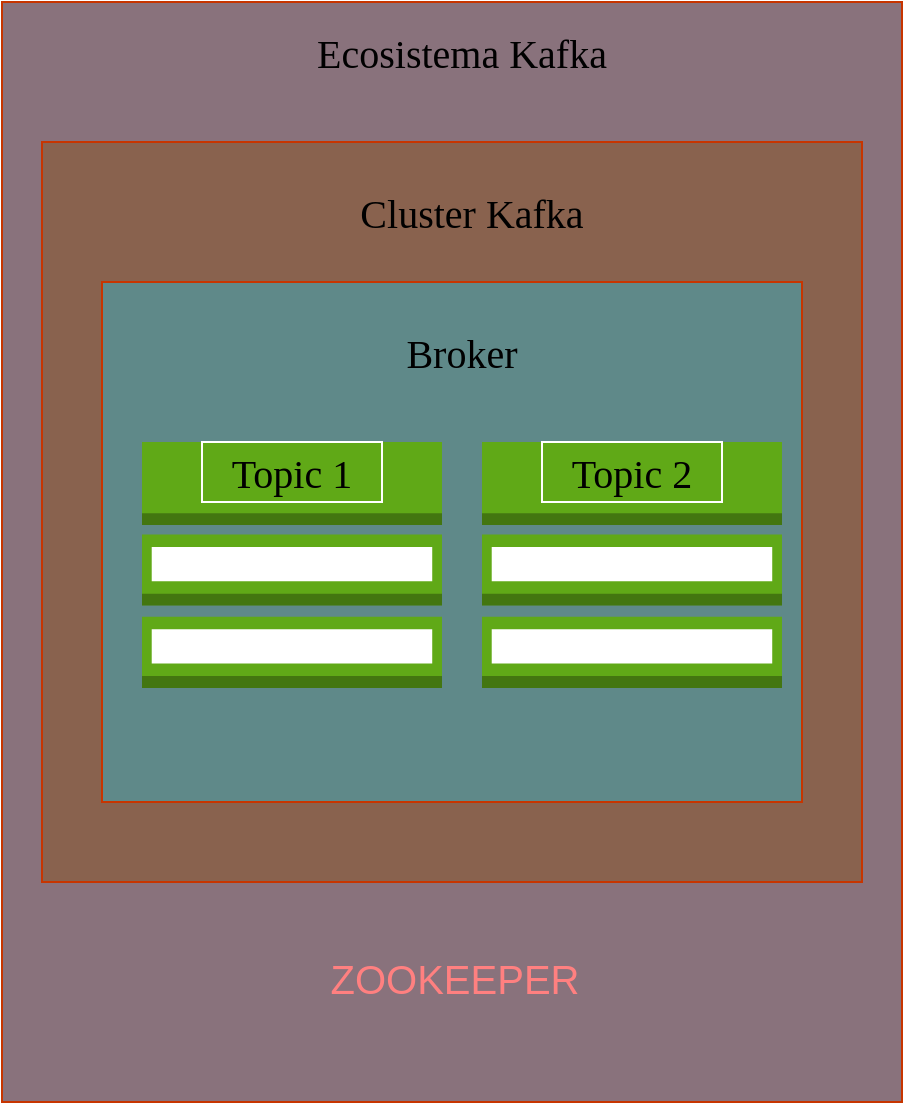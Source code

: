 <mxfile version="21.3.5" type="github">
  <diagram id="kgpKYQtTHZ0yAKxKKP6v" name="Page-1">
    <mxGraphModel dx="954" dy="520" grid="1" gridSize="10" guides="1" tooltips="1" connect="1" arrows="1" fold="1" page="1" pageScale="1" pageWidth="850" pageHeight="1100" math="0" shadow="0">
      <root>
        <mxCell id="0" />
        <mxCell id="1" parent="0" />
        <mxCell id="xTaR6zK0MpJ8cmc5XaGn-8" value="" style="rounded=0;whiteSpace=wrap;html=1;strokeColor=#C73500;fontFamily=Architects Daughter;fontSize=20;fontColor=#000000;fillColor=#89727c;" parent="1" vertex="1">
          <mxGeometry x="160" y="330" width="450" height="550" as="geometry" />
        </mxCell>
        <mxCell id="xTaR6zK0MpJ8cmc5XaGn-10" value="" style="rounded=0;whiteSpace=wrap;html=1;strokeColor=#C73500;fontFamily=Architects Daughter;fontSize=20;fontColor=#000000;fillColor=#89624E;" parent="1" vertex="1">
          <mxGeometry x="180" y="400" width="410" height="370" as="geometry" />
        </mxCell>
        <mxCell id="xTaR6zK0MpJ8cmc5XaGn-9" value="" style="rounded=0;whiteSpace=wrap;html=1;strokeColor=#C73500;fontFamily=Architects Daughter;fontSize=20;fontColor=#000000;fillColor=#5F8989;" parent="1" vertex="1">
          <mxGeometry x="210" y="470" width="350" height="260" as="geometry" />
        </mxCell>
        <mxCell id="a6YS1Ys6OPTmTMVAg_gW-16" value="" style="outlineConnect=0;dashed=0;verticalLabelPosition=bottom;verticalAlign=top;align=center;html=1;shape=mxgraph.aws3.topic_2;fillColor=#60a917;labelBackgroundColor=none;strokeColor=#2D7600;fontColor=#ffffff;" parent="1" vertex="1">
          <mxGeometry x="230" y="550" width="150" height="123" as="geometry" />
        </mxCell>
        <mxCell id="a6YS1Ys6OPTmTMVAg_gW-17" value="" style="outlineConnect=0;dashed=0;verticalLabelPosition=bottom;verticalAlign=top;align=center;html=1;shape=mxgraph.aws3.topic_2;fillColor=#60a917;labelBackgroundColor=none;strokeColor=#2D7600;fontColor=#ffffff;" parent="1" vertex="1">
          <mxGeometry x="400" y="550" width="150" height="123" as="geometry" />
        </mxCell>
        <mxCell id="xTaR6zK0MpJ8cmc5XaGn-5" value="Topic 2" style="text;html=1;strokeColor=#FFFFFF;fillColor=none;align=center;verticalAlign=middle;whiteSpace=wrap;rounded=0;fontSize=20;fontFamily=Verdana;" parent="1" vertex="1">
          <mxGeometry x="430" y="550" width="90" height="30" as="geometry" />
        </mxCell>
        <mxCell id="xTaR6zK0MpJ8cmc5XaGn-6" value="Topic 1" style="text;html=1;strokeColor=#FFFFFF;fillColor=none;align=center;verticalAlign=middle;whiteSpace=wrap;rounded=0;fontSize=20;fontFamily=Verdana;" parent="1" vertex="1">
          <mxGeometry x="260" y="550" width="90" height="30" as="geometry" />
        </mxCell>
        <mxCell id="xTaR6zK0MpJ8cmc5XaGn-12" value="Cluster Kafka" style="text;html=1;strokeColor=none;fillColor=none;align=center;verticalAlign=middle;whiteSpace=wrap;rounded=0;fontSize=20;fontFamily=Verdana;" parent="1" vertex="1">
          <mxGeometry x="290" y="420" width="210" height="30" as="geometry" />
        </mxCell>
        <mxCell id="xTaR6zK0MpJ8cmc5XaGn-13" value="Broker" style="text;html=1;strokeColor=none;fillColor=none;align=center;verticalAlign=middle;whiteSpace=wrap;rounded=0;fontSize=20;fontFamily=Verdana;" parent="1" vertex="1">
          <mxGeometry x="345" y="490" width="90" height="30" as="geometry" />
        </mxCell>
        <mxCell id="xTaR6zK0MpJ8cmc5XaGn-14" value="&lt;div&gt;Ecosistema Kafka&lt;/div&gt;" style="text;html=1;strokeColor=none;fillColor=none;align=center;verticalAlign=middle;whiteSpace=wrap;rounded=0;fontSize=20;fontFamily=Verdana;" parent="1" vertex="1">
          <mxGeometry x="270" y="340" width="240" height="30" as="geometry" />
        </mxCell>
        <mxCell id="xTaR6zK0MpJ8cmc5XaGn-15" value="&lt;div&gt;ZOOKEEPER&lt;/div&gt;" style="rounded=0;whiteSpace=wrap;html=1;strokeColor=none;fontFamily=Helvetica;fontSize=20;fontColor=#ff8080;fillColor=none;gradientColor=none;" parent="1" vertex="1">
          <mxGeometry x="313" y="788" width="147" height="60" as="geometry" />
        </mxCell>
      </root>
    </mxGraphModel>
  </diagram>
</mxfile>
